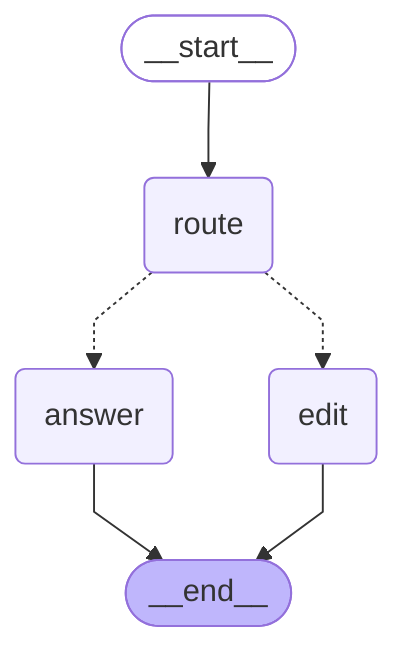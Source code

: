 %%{init: {'flowchart': {'curve': 'linear'}}}%%
graph TD;
	__start__([<p>__start__</p>]):::first
	route(route)
	edit(edit)
	answer(answer)
	__end__([<p>__end__</p>]):::last
	__start__ --> route;
	answer --> __end__;
	edit --> __end__;
	route -.-> answer;
	route -.-> edit;
	classDef default fill:#f2f0ff,line-height:1.2;
	classDef first fill-opacity:0;
	classDef last fill:#bfb6fc;